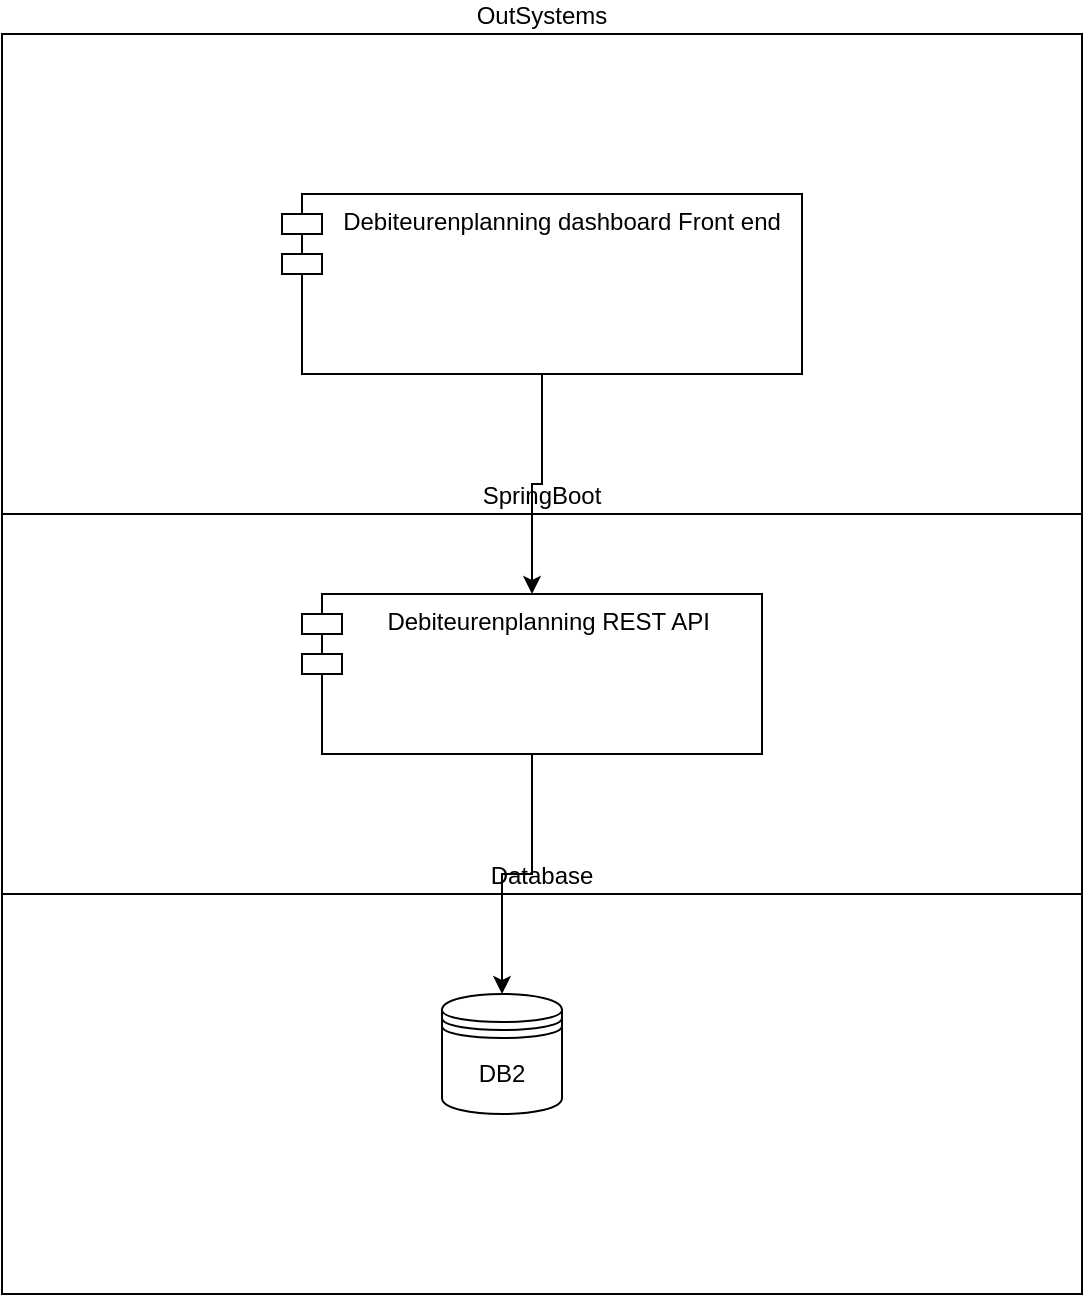 <mxfile version="13.7.3" type="github">
  <diagram id="dNXzJIPOGESACYivqCDi" name="Page-1">
    <mxGraphModel dx="1422" dy="882" grid="1" gridSize="10" guides="1" tooltips="1" connect="1" arrows="1" fold="1" page="1" pageScale="1" pageWidth="827" pageHeight="1169" math="0" shadow="0">
      <root>
        <mxCell id="0" />
        <mxCell id="1" parent="0" />
        <mxCell id="jYFm1VZeXSGkYs-pAKn3-29" value="OutSystems" style="rounded=0;whiteSpace=wrap;html=1;labelPosition=center;verticalLabelPosition=top;align=center;verticalAlign=bottom;" vertex="1" parent="1">
          <mxGeometry x="110" y="40" width="540" height="280" as="geometry" />
        </mxCell>
        <mxCell id="jYFm1VZeXSGkYs-pAKn3-30" value="SpringBoot" style="rounded=0;whiteSpace=wrap;html=1;labelPosition=center;verticalLabelPosition=top;align=center;verticalAlign=bottom;" vertex="1" parent="1">
          <mxGeometry x="110" y="280" width="540" height="200" as="geometry" />
        </mxCell>
        <mxCell id="jYFm1VZeXSGkYs-pAKn3-31" value="Database" style="rounded=0;whiteSpace=wrap;html=1;labelPosition=center;verticalLabelPosition=top;align=center;verticalAlign=bottom;" vertex="1" parent="1">
          <mxGeometry x="110" y="470" width="540" height="200" as="geometry" />
        </mxCell>
        <mxCell id="jYFm1VZeXSGkYs-pAKn3-3" value="DB2" style="shape=datastore;whiteSpace=wrap;html=1;" vertex="1" parent="1">
          <mxGeometry x="330" y="520" width="60" height="60" as="geometry" />
        </mxCell>
        <mxCell id="jYFm1VZeXSGkYs-pAKn3-33" style="edgeStyle=orthogonalEdgeStyle;rounded=0;orthogonalLoop=1;jettySize=auto;html=1;exitX=0.5;exitY=1;exitDx=0;exitDy=0;entryX=0.5;entryY=0;entryDx=0;entryDy=0;" edge="1" parent="1" source="jYFm1VZeXSGkYs-pAKn3-2" target="jYFm1VZeXSGkYs-pAKn3-3">
          <mxGeometry relative="1" as="geometry" />
        </mxCell>
        <mxCell id="jYFm1VZeXSGkYs-pAKn3-2" value="Debiteurenplanning REST API " style="shape=module;align=left;spacingLeft=20;align=center;verticalAlign=top;" vertex="1" parent="1">
          <mxGeometry x="260" y="320" width="230" height="80" as="geometry" />
        </mxCell>
        <mxCell id="jYFm1VZeXSGkYs-pAKn3-32" style="edgeStyle=orthogonalEdgeStyle;rounded=0;orthogonalLoop=1;jettySize=auto;html=1;exitX=0.5;exitY=1;exitDx=0;exitDy=0;" edge="1" parent="1" source="jYFm1VZeXSGkYs-pAKn3-1" target="jYFm1VZeXSGkYs-pAKn3-2">
          <mxGeometry relative="1" as="geometry" />
        </mxCell>
        <mxCell id="jYFm1VZeXSGkYs-pAKn3-1" value="Debiteurenplanning dashboard Front end" style="shape=module;align=left;spacingLeft=20;align=center;verticalAlign=top;" vertex="1" parent="1">
          <mxGeometry x="250" y="120" width="260" height="90" as="geometry" />
        </mxCell>
      </root>
    </mxGraphModel>
  </diagram>
</mxfile>
